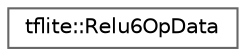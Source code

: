 digraph "Graphical Class Hierarchy"
{
 // LATEX_PDF_SIZE
  bgcolor="transparent";
  edge [fontname=Helvetica,fontsize=10,labelfontname=Helvetica,labelfontsize=10];
  node [fontname=Helvetica,fontsize=10,shape=box,height=0.2,width=0.4];
  rankdir="LR";
  Node0 [id="Node000000",label="tflite::Relu6OpData",height=0.2,width=0.4,color="grey40", fillcolor="white", style="filled",URL="$structtflite_1_1_relu6_op_data.html",tooltip=" "];
}
